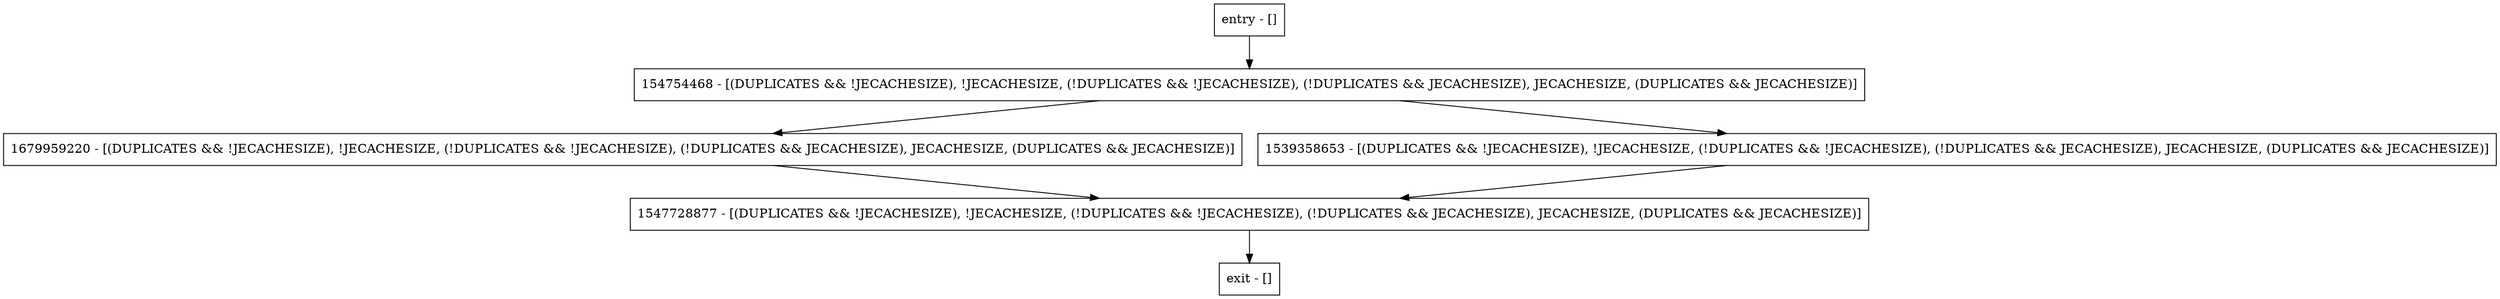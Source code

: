 digraph replicatedBitSet {
node [shape=record];
1547728877 [label="1547728877 - [(DUPLICATES && !JECACHESIZE), !JECACHESIZE, (!DUPLICATES && !JECACHESIZE), (!DUPLICATES && JECACHESIZE), JECACHESIZE, (DUPLICATES && JECACHESIZE)]"];
entry [label="entry - []"];
exit [label="exit - []"];
1679959220 [label="1679959220 - [(DUPLICATES && !JECACHESIZE), !JECACHESIZE, (!DUPLICATES && !JECACHESIZE), (!DUPLICATES && JECACHESIZE), JECACHESIZE, (DUPLICATES && JECACHESIZE)]"];
154754468 [label="154754468 - [(DUPLICATES && !JECACHESIZE), !JECACHESIZE, (!DUPLICATES && !JECACHESIZE), (!DUPLICATES && JECACHESIZE), JECACHESIZE, (DUPLICATES && JECACHESIZE)]"];
1539358653 [label="1539358653 - [(DUPLICATES && !JECACHESIZE), !JECACHESIZE, (!DUPLICATES && !JECACHESIZE), (!DUPLICATES && JECACHESIZE), JECACHESIZE, (DUPLICATES && JECACHESIZE)]"];
entry;
exit;
1547728877 -> exit;
entry -> 154754468;
1679959220 -> 1547728877;
154754468 -> 1679959220;
154754468 -> 1539358653;
1539358653 -> 1547728877;
}
